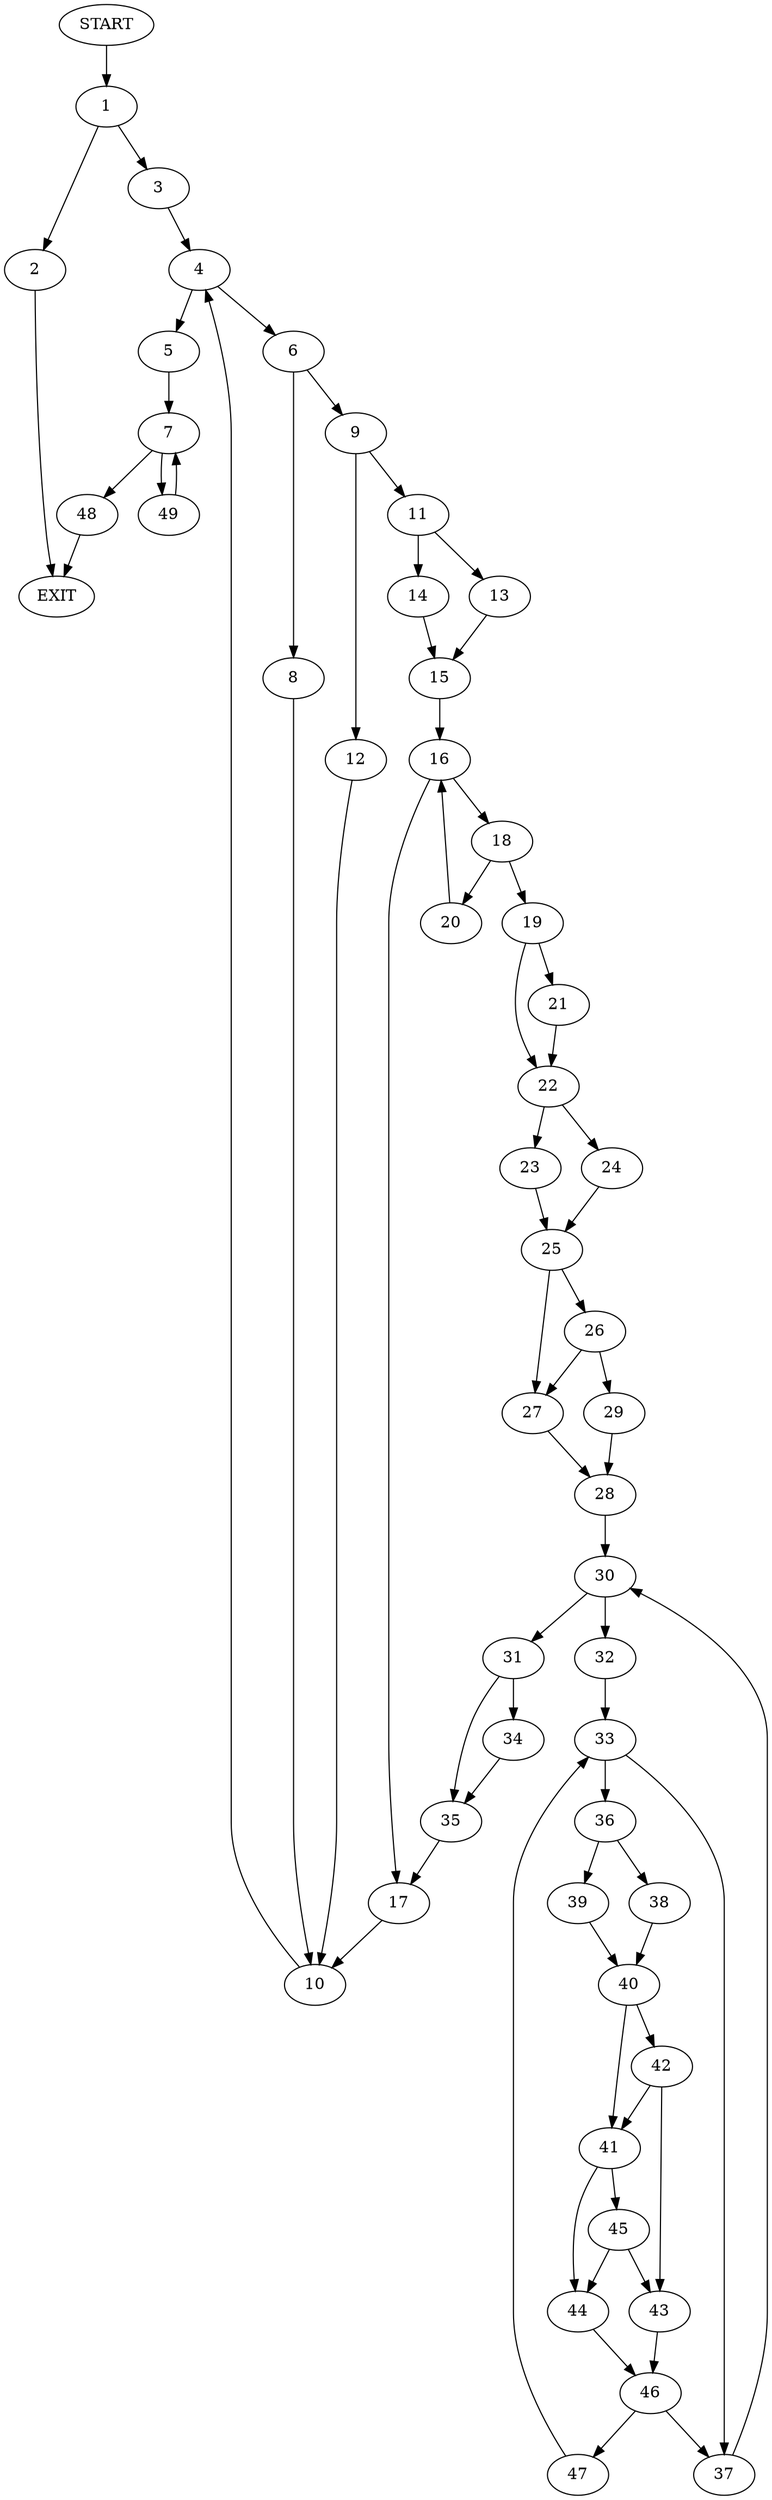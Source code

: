 digraph {
0 [label="START"]
50 [label="EXIT"]
0 -> 1
1 -> 2
1 -> 3
3 -> 4
2 -> 50
4 -> 5
4 -> 6
5 -> 7
6 -> 8
6 -> 9
8 -> 10
9 -> 11
9 -> 12
10 -> 4
12 -> 10
11 -> 13
11 -> 14
14 -> 15
13 -> 15
15 -> 16
16 -> 17
16 -> 18
17 -> 10
18 -> 19
18 -> 20
20 -> 16
19 -> 21
19 -> 22
22 -> 23
22 -> 24
21 -> 22
23 -> 25
24 -> 25
25 -> 26
25 -> 27
27 -> 28
26 -> 29
26 -> 27
29 -> 28
28 -> 30
30 -> 31
30 -> 32
32 -> 33
31 -> 34
31 -> 35
33 -> 36
33 -> 37
36 -> 38
36 -> 39
37 -> 30
39 -> 40
38 -> 40
40 -> 41
40 -> 42
42 -> 41
42 -> 43
41 -> 44
41 -> 45
43 -> 46
45 -> 43
45 -> 44
44 -> 46
46 -> 47
46 -> 37
47 -> 33
34 -> 35
35 -> 17
7 -> 48
7 -> 49
48 -> 50
49 -> 7
}
